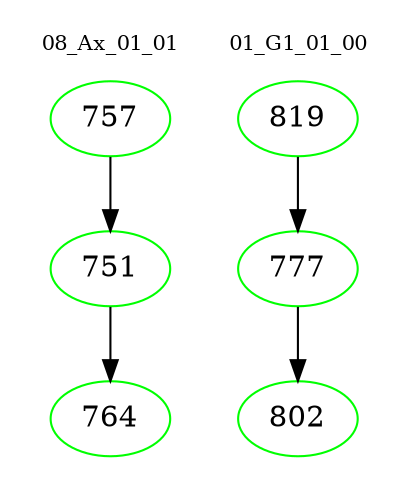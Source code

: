 digraph{
subgraph cluster_0 {
color = white
label = "08_Ax_01_01";
fontsize=10;
T0_757 [label="757", color="green"]
T0_757 -> T0_751 [color="black"]
T0_751 [label="751", color="green"]
T0_751 -> T0_764 [color="black"]
T0_764 [label="764", color="green"]
}
subgraph cluster_1 {
color = white
label = "01_G1_01_00";
fontsize=10;
T1_819 [label="819", color="green"]
T1_819 -> T1_777 [color="black"]
T1_777 [label="777", color="green"]
T1_777 -> T1_802 [color="black"]
T1_802 [label="802", color="green"]
}
}
